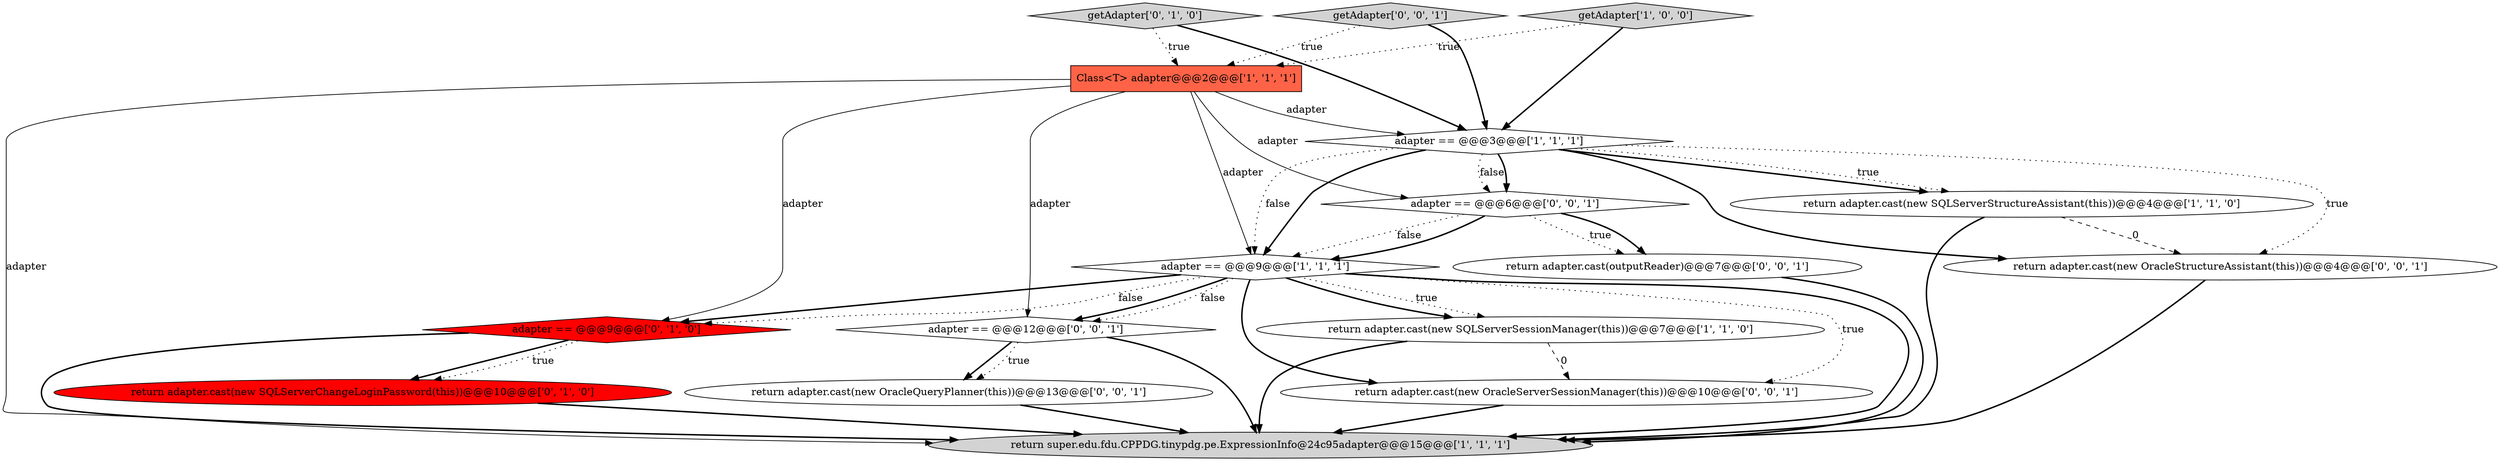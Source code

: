 digraph {
1 [style = filled, label = "return adapter.cast(new SQLServerSessionManager(this))@@@7@@@['1', '1', '0']", fillcolor = white, shape = ellipse image = "AAA0AAABBB1BBB"];
4 [style = filled, label = "adapter == @@@9@@@['1', '1', '1']", fillcolor = white, shape = diamond image = "AAA0AAABBB1BBB"];
15 [style = filled, label = "adapter == @@@6@@@['0', '0', '1']", fillcolor = white, shape = diamond image = "AAA0AAABBB3BBB"];
2 [style = filled, label = "return super.edu.fdu.CPPDG.tinypdg.pe.ExpressionInfo@24c95adapter@@@15@@@['1', '1', '1']", fillcolor = lightgray, shape = ellipse image = "AAA0AAABBB1BBB"];
3 [style = filled, label = "Class<T> adapter@@@2@@@['1', '1', '1']", fillcolor = tomato, shape = box image = "AAA0AAABBB1BBB"];
12 [style = filled, label = "return adapter.cast(outputReader)@@@7@@@['0', '0', '1']", fillcolor = white, shape = ellipse image = "AAA0AAABBB3BBB"];
16 [style = filled, label = "return adapter.cast(new OracleQueryPlanner(this))@@@13@@@['0', '0', '1']", fillcolor = white, shape = ellipse image = "AAA0AAABBB3BBB"];
9 [style = filled, label = "return adapter.cast(new SQLServerChangeLoginPassword(this))@@@10@@@['0', '1', '0']", fillcolor = red, shape = ellipse image = "AAA1AAABBB2BBB"];
14 [style = filled, label = "return adapter.cast(new OracleStructureAssistant(this))@@@4@@@['0', '0', '1']", fillcolor = white, shape = ellipse image = "AAA0AAABBB3BBB"];
0 [style = filled, label = "return adapter.cast(new SQLServerStructureAssistant(this))@@@4@@@['1', '1', '0']", fillcolor = white, shape = ellipse image = "AAA0AAABBB1BBB"];
8 [style = filled, label = "adapter == @@@9@@@['0', '1', '0']", fillcolor = red, shape = diamond image = "AAA1AAABBB2BBB"];
10 [style = filled, label = "adapter == @@@12@@@['0', '0', '1']", fillcolor = white, shape = diamond image = "AAA0AAABBB3BBB"];
13 [style = filled, label = "return adapter.cast(new OracleServerSessionManager(this))@@@10@@@['0', '0', '1']", fillcolor = white, shape = ellipse image = "AAA0AAABBB3BBB"];
7 [style = filled, label = "getAdapter['0', '1', '0']", fillcolor = lightgray, shape = diamond image = "AAA0AAABBB2BBB"];
5 [style = filled, label = "getAdapter['1', '0', '0']", fillcolor = lightgray, shape = diamond image = "AAA0AAABBB1BBB"];
11 [style = filled, label = "getAdapter['0', '0', '1']", fillcolor = lightgray, shape = diamond image = "AAA0AAABBB3BBB"];
6 [style = filled, label = "adapter == @@@3@@@['1', '1', '1']", fillcolor = white, shape = diamond image = "AAA0AAABBB1BBB"];
6->4 [style = dotted, label="false"];
4->10 [style = bold, label=""];
3->4 [style = solid, label="adapter"];
4->1 [style = dotted, label="true"];
9->2 [style = bold, label=""];
11->6 [style = bold, label=""];
0->2 [style = bold, label=""];
6->15 [style = dotted, label="false"];
4->13 [style = bold, label=""];
3->8 [style = solid, label="adapter"];
6->0 [style = bold, label=""];
4->2 [style = bold, label=""];
5->3 [style = dotted, label="true"];
16->2 [style = bold, label=""];
4->8 [style = dotted, label="false"];
6->15 [style = bold, label=""];
3->2 [style = solid, label="adapter"];
1->13 [style = dashed, label="0"];
6->14 [style = bold, label=""];
0->14 [style = dashed, label="0"];
4->13 [style = dotted, label="true"];
6->4 [style = bold, label=""];
12->2 [style = bold, label=""];
6->14 [style = dotted, label="true"];
5->6 [style = bold, label=""];
10->16 [style = bold, label=""];
8->2 [style = bold, label=""];
3->10 [style = solid, label="adapter"];
3->15 [style = solid, label="adapter"];
7->3 [style = dotted, label="true"];
7->6 [style = bold, label=""];
3->6 [style = solid, label="adapter"];
8->9 [style = bold, label=""];
15->4 [style = bold, label=""];
15->12 [style = dotted, label="true"];
4->8 [style = bold, label=""];
10->2 [style = bold, label=""];
4->1 [style = bold, label=""];
1->2 [style = bold, label=""];
14->2 [style = bold, label=""];
6->0 [style = dotted, label="true"];
8->9 [style = dotted, label="true"];
15->12 [style = bold, label=""];
4->10 [style = dotted, label="false"];
11->3 [style = dotted, label="true"];
10->16 [style = dotted, label="true"];
13->2 [style = bold, label=""];
15->4 [style = dotted, label="false"];
}
